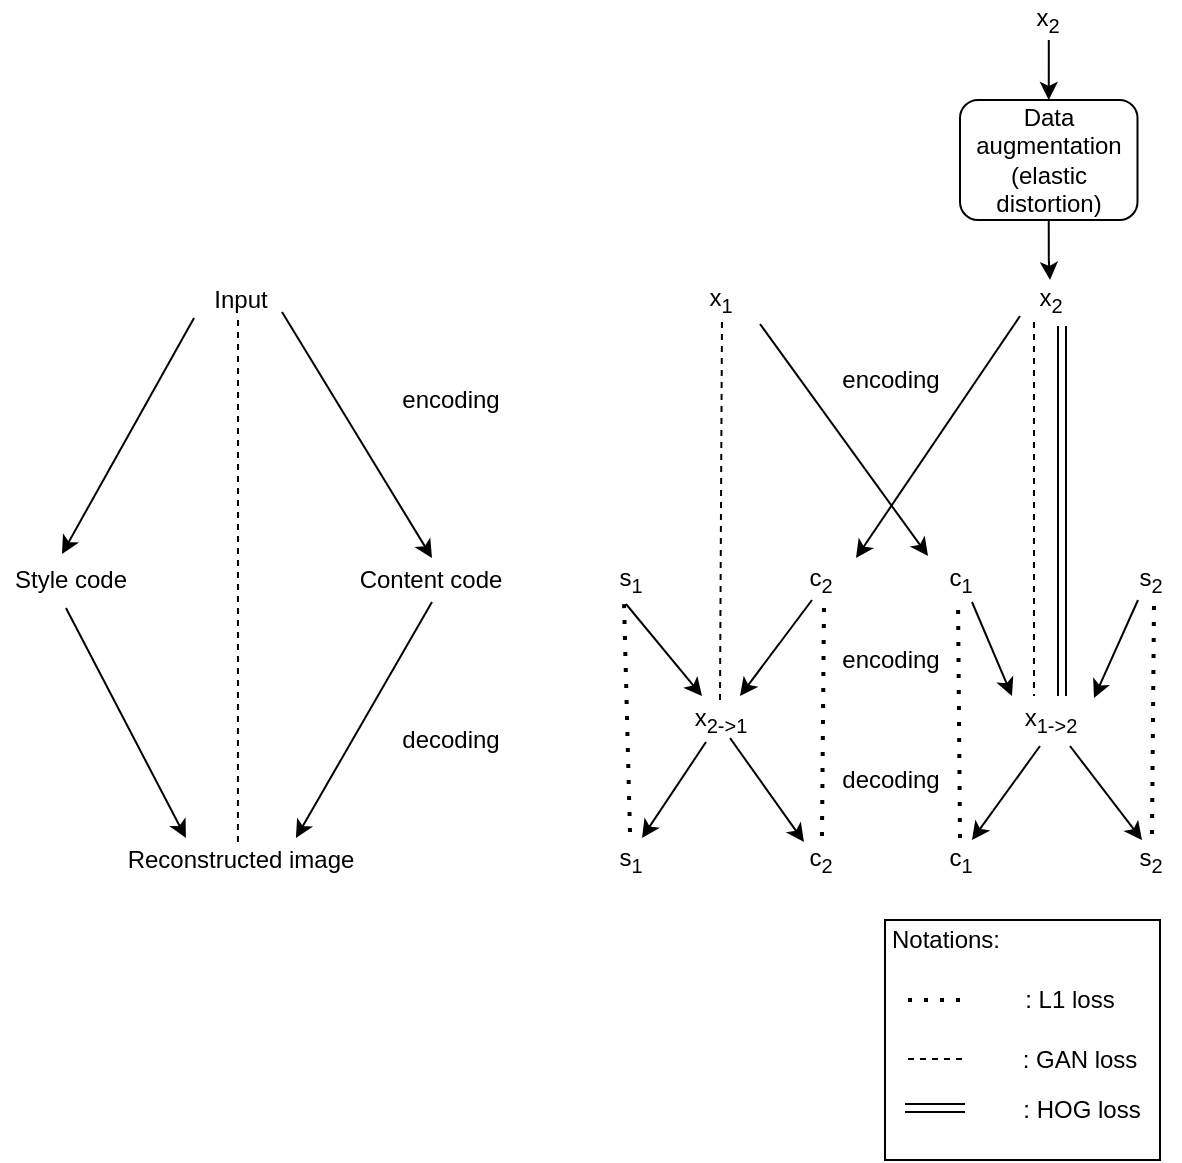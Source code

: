 <mxfile version="14.6.9" type="device"><diagram id="20v_aaBxxH2EKyWwojcy" name="Page-1"><mxGraphModel dx="868" dy="1579" grid="1" gridSize="10" guides="1" tooltips="1" connect="1" arrows="1" fold="1" page="1" pageScale="1" pageWidth="850" pageHeight="1100" math="0" shadow="0"><root><mxCell id="0"/><mxCell id="1" parent="0"/><mxCell id="SUAHi62MsRWjZF7X1JpE-1" value="Input" style="text;html=1;align=center;verticalAlign=middle;resizable=0;points=[];autosize=1;strokeColor=none;" parent="1" vertex="1"><mxGeometry x="140" y="50" width="40" height="20" as="geometry"/></mxCell><mxCell id="SUAHi62MsRWjZF7X1JpE-2" value="Reconstructed image" style="text;html=1;align=center;verticalAlign=middle;resizable=0;points=[];autosize=1;strokeColor=none;" parent="1" vertex="1"><mxGeometry x="95" y="330" width="130" height="20" as="geometry"/></mxCell><mxCell id="SUAHi62MsRWjZF7X1JpE-3" value="" style="endArrow=none;dashed=1;html=1;exitX=0.475;exitY=1;exitDx=0;exitDy=0;exitPerimeter=0;entryX=0.492;entryY=0.05;entryDx=0;entryDy=0;entryPerimeter=0;" parent="1" source="SUAHi62MsRWjZF7X1JpE-1" target="SUAHi62MsRWjZF7X1JpE-2" edge="1"><mxGeometry width="50" height="50" relative="1" as="geometry"><mxPoint x="210" y="270" as="sourcePoint"/><mxPoint x="260" y="220" as="targetPoint"/></mxGeometry></mxCell><mxCell id="SUAHi62MsRWjZF7X1JpE-4" value="Style code" style="text;html=1;align=center;verticalAlign=middle;resizable=0;points=[];autosize=1;strokeColor=none;" parent="1" vertex="1"><mxGeometry x="40" y="190" width="70" height="20" as="geometry"/></mxCell><mxCell id="SUAHi62MsRWjZF7X1JpE-5" value="Content code" style="text;html=1;align=center;verticalAlign=middle;resizable=0;points=[];autosize=1;strokeColor=none;" parent="1" vertex="1"><mxGeometry x="210" y="190" width="90" height="20" as="geometry"/></mxCell><mxCell id="SUAHi62MsRWjZF7X1JpE-6" value="" style="endArrow=classic;html=1;exitX=-0.075;exitY=0.95;exitDx=0;exitDy=0;exitPerimeter=0;entryX=0.443;entryY=-0.15;entryDx=0;entryDy=0;entryPerimeter=0;" parent="1" source="SUAHi62MsRWjZF7X1JpE-1" target="SUAHi62MsRWjZF7X1JpE-4" edge="1"><mxGeometry width="50" height="50" relative="1" as="geometry"><mxPoint x="210" y="270" as="sourcePoint"/><mxPoint x="260" y="220" as="targetPoint"/></mxGeometry></mxCell><mxCell id="SUAHi62MsRWjZF7X1JpE-7" value="" style="endArrow=classic;html=1;exitX=1.025;exitY=0.8;exitDx=0;exitDy=0;exitPerimeter=0;entryX=0.511;entryY=-0.05;entryDx=0;entryDy=0;entryPerimeter=0;" parent="1" source="SUAHi62MsRWjZF7X1JpE-1" target="SUAHi62MsRWjZF7X1JpE-5" edge="1"><mxGeometry width="50" height="50" relative="1" as="geometry"><mxPoint x="210" y="270" as="sourcePoint"/><mxPoint x="260" y="220" as="targetPoint"/></mxGeometry></mxCell><mxCell id="SUAHi62MsRWjZF7X1JpE-8" value="" style="endArrow=classic;html=1;exitX=0.471;exitY=1.2;exitDx=0;exitDy=0;exitPerimeter=0;entryX=0.292;entryY=-0.05;entryDx=0;entryDy=0;entryPerimeter=0;" parent="1" source="SUAHi62MsRWjZF7X1JpE-4" target="SUAHi62MsRWjZF7X1JpE-2" edge="1"><mxGeometry width="50" height="50" relative="1" as="geometry"><mxPoint x="210" y="270" as="sourcePoint"/><mxPoint x="260" y="220" as="targetPoint"/></mxGeometry></mxCell><mxCell id="SUAHi62MsRWjZF7X1JpE-9" value="" style="endArrow=classic;html=1;exitX=0.511;exitY=1.05;exitDx=0;exitDy=0;exitPerimeter=0;entryX=0.715;entryY=-0.05;entryDx=0;entryDy=0;entryPerimeter=0;" parent="1" source="SUAHi62MsRWjZF7X1JpE-5" target="SUAHi62MsRWjZF7X1JpE-2" edge="1"><mxGeometry width="50" height="50" relative="1" as="geometry"><mxPoint x="210" y="270" as="sourcePoint"/><mxPoint x="260" y="220" as="targetPoint"/></mxGeometry></mxCell><mxCell id="SUAHi62MsRWjZF7X1JpE-10" value="x&lt;sub&gt;1&lt;/sub&gt;" style="text;html=1;align=center;verticalAlign=middle;resizable=0;points=[];autosize=1;strokeColor=none;" parent="1" vertex="1"><mxGeometry x="385" y="50" width="30" height="20" as="geometry"/></mxCell><mxCell id="SUAHi62MsRWjZF7X1JpE-11" value="s&lt;sub&gt;1&lt;/sub&gt;" style="text;html=1;align=center;verticalAlign=middle;resizable=0;points=[];autosize=1;strokeColor=none;" parent="1" vertex="1"><mxGeometry x="340" y="190" width="30" height="20" as="geometry"/></mxCell><mxCell id="SUAHi62MsRWjZF7X1JpE-12" value="c&lt;sub&gt;2&lt;/sub&gt;" style="text;html=1;align=center;verticalAlign=middle;resizable=0;points=[];autosize=1;strokeColor=none;" parent="1" vertex="1"><mxGeometry x="435" y="190" width="30" height="20" as="geometry"/></mxCell><mxCell id="SUAHi62MsRWjZF7X1JpE-13" value="x&lt;sub&gt;2-&amp;gt;1&lt;/sub&gt;" style="text;html=1;align=center;verticalAlign=middle;resizable=0;points=[];autosize=1;strokeColor=none;" parent="1" vertex="1"><mxGeometry x="380" y="260" width="40" height="20" as="geometry"/></mxCell><mxCell id="SUAHi62MsRWjZF7X1JpE-14" value="s&lt;sub&gt;1&lt;/sub&gt;" style="text;html=1;align=center;verticalAlign=middle;resizable=0;points=[];autosize=1;strokeColor=none;" parent="1" vertex="1"><mxGeometry x="340" y="330" width="30" height="20" as="geometry"/></mxCell><mxCell id="SUAHi62MsRWjZF7X1JpE-15" value="c&lt;sub&gt;2&lt;/sub&gt;" style="text;html=1;align=center;verticalAlign=middle;resizable=0;points=[];autosize=1;strokeColor=none;" parent="1" vertex="1"><mxGeometry x="435" y="330" width="30" height="20" as="geometry"/></mxCell><mxCell id="SUAHi62MsRWjZF7X1JpE-16" value="x&lt;sub&gt;2&lt;/sub&gt;" style="text;html=1;align=center;verticalAlign=middle;resizable=0;points=[];autosize=1;strokeColor=none;" parent="1" vertex="1"><mxGeometry x="550" y="50" width="30" height="20" as="geometry"/></mxCell><mxCell id="SUAHi62MsRWjZF7X1JpE-17" value="c&lt;sub&gt;1&lt;/sub&gt;" style="text;html=1;align=center;verticalAlign=middle;resizable=0;points=[];autosize=1;strokeColor=none;" parent="1" vertex="1"><mxGeometry x="505" y="190" width="30" height="20" as="geometry"/></mxCell><mxCell id="SUAHi62MsRWjZF7X1JpE-18" value="s&lt;sub&gt;2&lt;/sub&gt;" style="text;html=1;align=center;verticalAlign=middle;resizable=0;points=[];autosize=1;strokeColor=none;" parent="1" vertex="1"><mxGeometry x="600" y="190" width="30" height="20" as="geometry"/></mxCell><mxCell id="SUAHi62MsRWjZF7X1JpE-19" value="x&lt;sub&gt;1-&amp;gt;2&lt;/sub&gt;" style="text;html=1;align=center;verticalAlign=middle;resizable=0;points=[];autosize=1;strokeColor=none;" parent="1" vertex="1"><mxGeometry x="545" y="260" width="40" height="20" as="geometry"/></mxCell><mxCell id="SUAHi62MsRWjZF7X1JpE-20" value="c&lt;sub&gt;1&lt;/sub&gt;" style="text;html=1;align=center;verticalAlign=middle;resizable=0;points=[];autosize=1;strokeColor=none;" parent="1" vertex="1"><mxGeometry x="505" y="330" width="30" height="20" as="geometry"/></mxCell><mxCell id="SUAHi62MsRWjZF7X1JpE-21" value="s&lt;sub&gt;2&lt;/sub&gt;" style="text;html=1;align=center;verticalAlign=middle;resizable=0;points=[];autosize=1;strokeColor=none;" parent="1" vertex="1"><mxGeometry x="600" y="330" width="30" height="20" as="geometry"/></mxCell><mxCell id="SUAHi62MsRWjZF7X1JpE-22" value="" style="endArrow=classic;html=1;exitX=0;exitY=0.9;exitDx=0;exitDy=0;exitPerimeter=0;" parent="1" source="SUAHi62MsRWjZF7X1JpE-16" edge="1"><mxGeometry width="50" height="50" relative="1" as="geometry"><mxPoint x="395" y="270" as="sourcePoint"/><mxPoint x="468" y="189" as="targetPoint"/></mxGeometry></mxCell><mxCell id="SUAHi62MsRWjZF7X1JpE-23" value="" style="endArrow=classic;html=1;exitX=0.367;exitY=1;exitDx=0;exitDy=0;exitPerimeter=0;entryX=0.75;entryY=-0.1;entryDx=0;entryDy=0;entryPerimeter=0;" parent="1" source="SUAHi62MsRWjZF7X1JpE-12" target="SUAHi62MsRWjZF7X1JpE-13" edge="1"><mxGeometry width="50" height="50" relative="1" as="geometry"><mxPoint x="395" y="270" as="sourcePoint"/><mxPoint x="445" y="220" as="targetPoint"/></mxGeometry></mxCell><mxCell id="SUAHi62MsRWjZF7X1JpE-25" value="" style="endArrow=none;dashed=1;html=1;entryX=0.3;entryY=-0.1;entryDx=0;entryDy=0;entryPerimeter=0;" parent="1" target="SUAHi62MsRWjZF7X1JpE-19" edge="1"><mxGeometry width="50" height="50" relative="1" as="geometry"><mxPoint x="557" y="71" as="sourcePoint"/><mxPoint x="565" y="247" as="targetPoint"/></mxGeometry></mxCell><mxCell id="SUAHi62MsRWjZF7X1JpE-26" value="" style="endArrow=classic;html=1;exitX=0.433;exitY=1.1;exitDx=0;exitDy=0;exitPerimeter=0;entryX=0.275;entryY=-0.1;entryDx=0;entryDy=0;entryPerimeter=0;" parent="1" source="SUAHi62MsRWjZF7X1JpE-11" target="SUAHi62MsRWjZF7X1JpE-13" edge="1"><mxGeometry width="50" height="50" relative="1" as="geometry"><mxPoint x="456.01" y="220" as="sourcePoint"/><mxPoint x="420" y="258" as="targetPoint"/></mxGeometry></mxCell><mxCell id="SUAHi62MsRWjZF7X1JpE-27" value="" style="endArrow=none;dashed=1;html=1;dashPattern=1 3;strokeWidth=2;entryX=0.567;entryY=1.05;entryDx=0;entryDy=0;entryPerimeter=0;exitX=0.533;exitY=-0.1;exitDx=0;exitDy=0;exitPerimeter=0;" parent="1" source="SUAHi62MsRWjZF7X1JpE-15" target="SUAHi62MsRWjZF7X1JpE-12" edge="1"><mxGeometry width="50" height="50" relative="1" as="geometry"><mxPoint x="455" y="320" as="sourcePoint"/><mxPoint x="445" y="220" as="targetPoint"/></mxGeometry></mxCell><mxCell id="SUAHi62MsRWjZF7X1JpE-28" value="" style="endArrow=none;dashed=1;html=1;dashPattern=1 3;strokeWidth=2;entryX=0.4;entryY=1.05;entryDx=0;entryDy=0;entryPerimeter=0;exitX=0.5;exitY=-0.2;exitDx=0;exitDy=0;exitPerimeter=0;" parent="1" source="SUAHi62MsRWjZF7X1JpE-14" target="SUAHi62MsRWjZF7X1JpE-11" edge="1"><mxGeometry width="50" height="50" relative="1" as="geometry"><mxPoint x="335" y="417" as="sourcePoint"/><mxPoint x="336.02" y="300" as="targetPoint"/></mxGeometry></mxCell><mxCell id="SUAHi62MsRWjZF7X1JpE-29" value="" style="endArrow=classic;html=1;exitX=1.167;exitY=1.1;exitDx=0;exitDy=0;exitPerimeter=0;entryX=-0.033;entryY=-0.1;entryDx=0;entryDy=0;entryPerimeter=0;" parent="1" source="SUAHi62MsRWjZF7X1JpE-10" target="SUAHi62MsRWjZF7X1JpE-17" edge="1"><mxGeometry width="50" height="50" relative="1" as="geometry"><mxPoint x="430" y="69" as="sourcePoint"/><mxPoint x="505" y="170" as="targetPoint"/></mxGeometry></mxCell><mxCell id="SUAHi62MsRWjZF7X1JpE-31" value="" style="endArrow=classic;html=1;entryX=0.025;entryY=-0.1;entryDx=0;entryDy=0;entryPerimeter=0;exitX=0.7;exitY=1.05;exitDx=0;exitDy=0;exitPerimeter=0;" parent="1" source="SUAHi62MsRWjZF7X1JpE-17" target="SUAHi62MsRWjZF7X1JpE-19" edge="1"><mxGeometry width="50" height="50" relative="1" as="geometry"><mxPoint x="430.01" y="82" as="sourcePoint"/><mxPoint x="515.99" y="198" as="targetPoint"/></mxGeometry></mxCell><mxCell id="SUAHi62MsRWjZF7X1JpE-32" value="" style="endArrow=classic;html=1;exitX=0.3;exitY=1;exitDx=0;exitDy=0;exitPerimeter=0;entryX=1.05;entryY=-0.05;entryDx=0;entryDy=0;entryPerimeter=0;" parent="1" source="SUAHi62MsRWjZF7X1JpE-18" target="SUAHi62MsRWjZF7X1JpE-19" edge="1"><mxGeometry width="50" height="50" relative="1" as="geometry"><mxPoint x="536" y="221" as="sourcePoint"/><mxPoint x="570" y="266" as="targetPoint"/></mxGeometry></mxCell><mxCell id="SUAHi62MsRWjZF7X1JpE-33" value="" style="endArrow=none;dashed=1;html=1;dashPattern=1 3;strokeWidth=2;exitX=0.5;exitY=-0.05;exitDx=0;exitDy=0;exitPerimeter=0;entryX=0.467;entryY=1;entryDx=0;entryDy=0;entryPerimeter=0;" parent="1" source="SUAHi62MsRWjZF7X1JpE-20" target="SUAHi62MsRWjZF7X1JpE-17" edge="1"><mxGeometry width="50" height="50" relative="1" as="geometry"><mxPoint x="370" y="270" as="sourcePoint"/><mxPoint x="420" y="220" as="targetPoint"/></mxGeometry></mxCell><mxCell id="SUAHi62MsRWjZF7X1JpE-34" value="" style="endArrow=none;dashed=1;html=1;dashPattern=1 3;strokeWidth=2;exitX=0.533;exitY=-0.15;exitDx=0;exitDy=0;exitPerimeter=0;entryX=0.567;entryY=1.05;entryDx=0;entryDy=0;entryPerimeter=0;" parent="1" source="SUAHi62MsRWjZF7X1JpE-21" target="SUAHi62MsRWjZF7X1JpE-18" edge="1"><mxGeometry width="50" height="50" relative="1" as="geometry"><mxPoint x="370" y="270" as="sourcePoint"/><mxPoint x="640" y="230" as="targetPoint"/></mxGeometry></mxCell><mxCell id="SUAHi62MsRWjZF7X1JpE-35" value="" style="endArrow=classic;html=1;exitX=0.325;exitY=1.05;exitDx=0;exitDy=0;exitPerimeter=0;entryX=0.7;entryY=-0.05;entryDx=0;entryDy=0;entryPerimeter=0;" parent="1" source="SUAHi62MsRWjZF7X1JpE-13" target="SUAHi62MsRWjZF7X1JpE-14" edge="1"><mxGeometry width="50" height="50" relative="1" as="geometry"><mxPoint x="370" y="270" as="sourcePoint"/><mxPoint x="420" y="220" as="targetPoint"/></mxGeometry></mxCell><mxCell id="SUAHi62MsRWjZF7X1JpE-36" value="" style="endArrow=classic;html=1;exitX=0.625;exitY=0.95;exitDx=0;exitDy=0;exitPerimeter=0;entryX=0.233;entryY=0.05;entryDx=0;entryDy=0;entryPerimeter=0;" parent="1" source="SUAHi62MsRWjZF7X1JpE-13" target="SUAHi62MsRWjZF7X1JpE-15" edge="1"><mxGeometry width="50" height="50" relative="1" as="geometry"><mxPoint x="370" y="270" as="sourcePoint"/><mxPoint x="420" y="220" as="targetPoint"/></mxGeometry></mxCell><mxCell id="SUAHi62MsRWjZF7X1JpE-37" value="" style="endArrow=classic;html=1;entryX=0.7;entryY=0;entryDx=0;entryDy=0;entryPerimeter=0;" parent="1" target="SUAHi62MsRWjZF7X1JpE-20" edge="1"><mxGeometry width="50" height="50" relative="1" as="geometry"><mxPoint x="560" y="283" as="sourcePoint"/><mxPoint x="420" y="220" as="targetPoint"/></mxGeometry></mxCell><mxCell id="SUAHi62MsRWjZF7X1JpE-38" value="" style="endArrow=classic;html=1;exitX=0.75;exitY=1.15;exitDx=0;exitDy=0;exitPerimeter=0;entryX=0.367;entryY=0;entryDx=0;entryDy=0;entryPerimeter=0;" parent="1" source="SUAHi62MsRWjZF7X1JpE-19" target="SUAHi62MsRWjZF7X1JpE-21" edge="1"><mxGeometry width="50" height="50" relative="1" as="geometry"><mxPoint x="370" y="270" as="sourcePoint"/><mxPoint x="420" y="220" as="targetPoint"/></mxGeometry></mxCell><mxCell id="SUAHi62MsRWjZF7X1JpE-39" value="encoding" style="text;html=1;align=center;verticalAlign=middle;resizable=0;points=[];autosize=1;strokeColor=none;" parent="1" vertex="1"><mxGeometry x="230" y="100" width="70" height="20" as="geometry"/></mxCell><mxCell id="SUAHi62MsRWjZF7X1JpE-40" value="decoding" style="text;html=1;align=center;verticalAlign=middle;resizable=0;points=[];autosize=1;strokeColor=none;" parent="1" vertex="1"><mxGeometry x="230" y="270" width="70" height="20" as="geometry"/></mxCell><mxCell id="SUAHi62MsRWjZF7X1JpE-41" value="encoding" style="text;html=1;align=center;verticalAlign=middle;resizable=0;points=[];autosize=1;strokeColor=none;" parent="1" vertex="1"><mxGeometry x="450" y="90" width="70" height="20" as="geometry"/></mxCell><mxCell id="SUAHi62MsRWjZF7X1JpE-42" value="decoding" style="text;html=1;align=center;verticalAlign=middle;resizable=0;points=[];autosize=1;strokeColor=none;" parent="1" vertex="1"><mxGeometry x="450" y="290" width="70" height="20" as="geometry"/></mxCell><mxCell id="SUAHi62MsRWjZF7X1JpE-43" value="encoding" style="text;html=1;align=center;verticalAlign=middle;resizable=0;points=[];autosize=1;strokeColor=none;" parent="1" vertex="1"><mxGeometry x="450" y="230" width="70" height="20" as="geometry"/></mxCell><mxCell id="SUAHi62MsRWjZF7X1JpE-56" value="" style="rounded=0;whiteSpace=wrap;html=1;" parent="1" vertex="1"><mxGeometry x="482.5" y="370" width="137.5" height="120" as="geometry"/></mxCell><mxCell id="SUAHi62MsRWjZF7X1JpE-57" value="Notations:" style="text;html=1;strokeColor=none;fillColor=none;align=center;verticalAlign=middle;whiteSpace=wrap;rounded=0;" parent="1" vertex="1"><mxGeometry x="492.5" y="370" width="40" height="20" as="geometry"/></mxCell><mxCell id="SUAHi62MsRWjZF7X1JpE-58" value="" style="endArrow=none;dashed=1;html=1;dashPattern=1 3;strokeWidth=2;" parent="1" edge="1"><mxGeometry width="50" height="50" relative="1" as="geometry"><mxPoint x="520" y="410" as="sourcePoint"/><mxPoint x="490" y="410" as="targetPoint"/></mxGeometry></mxCell><mxCell id="SUAHi62MsRWjZF7X1JpE-59" value=": L1 loss" style="text;html=1;strokeColor=none;fillColor=none;align=center;verticalAlign=middle;whiteSpace=wrap;rounded=0;" parent="1" vertex="1"><mxGeometry x="540" y="400" width="70" height="20" as="geometry"/></mxCell><mxCell id="SUAHi62MsRWjZF7X1JpE-64" value=": GAN loss" style="text;html=1;strokeColor=none;fillColor=none;align=center;verticalAlign=middle;whiteSpace=wrap;rounded=0;" parent="1" vertex="1"><mxGeometry x="545" y="430" width="70" height="20" as="geometry"/></mxCell><mxCell id="SUAHi62MsRWjZF7X1JpE-65" value="" style="endArrow=none;dashed=1;html=1;" parent="1" edge="1"><mxGeometry width="50" height="50" relative="1" as="geometry"><mxPoint x="494" y="439.5" as="sourcePoint"/><mxPoint x="524" y="439.5" as="targetPoint"/></mxGeometry></mxCell><mxCell id="yi5AEDTeIo9QRRyPddxU-7" style="edgeStyle=orthogonalEdgeStyle;rounded=0;orthogonalLoop=1;jettySize=auto;html=1;exitX=0.5;exitY=1;exitDx=0;exitDy=0;" parent="1" source="yi5AEDTeIo9QRRyPddxU-1" target="SUAHi62MsRWjZF7X1JpE-16" edge="1"><mxGeometry relative="1" as="geometry"/></mxCell><mxCell id="yi5AEDTeIo9QRRyPddxU-1" value="&lt;div&gt;Data augmentation (elastic distortion)&lt;br&gt;&lt;/div&gt;" style="rounded=1;whiteSpace=wrap;html=1;" parent="1" vertex="1"><mxGeometry x="520" y="-40" width="88.75" height="60" as="geometry"/></mxCell><mxCell id="yi5AEDTeIo9QRRyPddxU-4" value="" style="endArrow=none;dashed=1;html=1;entryX=0.533;entryY=1;entryDx=0;entryDy=0;entryPerimeter=0;" parent="1" target="SUAHi62MsRWjZF7X1JpE-10" edge="1"><mxGeometry width="50" height="50" relative="1" as="geometry"><mxPoint x="400" y="260" as="sourcePoint"/><mxPoint x="400" y="200" as="targetPoint"/></mxGeometry></mxCell><mxCell id="yi5AEDTeIo9QRRyPddxU-6" style="edgeStyle=orthogonalEdgeStyle;rounded=0;orthogonalLoop=1;jettySize=auto;html=1;entryX=0.5;entryY=0;entryDx=0;entryDy=0;" parent="1" source="yi5AEDTeIo9QRRyPddxU-5" target="yi5AEDTeIo9QRRyPddxU-1" edge="1"><mxGeometry relative="1" as="geometry"/></mxCell><mxCell id="yi5AEDTeIo9QRRyPddxU-5" value="x&lt;sub&gt;2&lt;/sub&gt;" style="text;html=1;strokeColor=none;fillColor=none;align=center;verticalAlign=middle;whiteSpace=wrap;rounded=0;" parent="1" vertex="1"><mxGeometry x="544.38" y="-90" width="40" height="20" as="geometry"/></mxCell><mxCell id="_rw73gSajy23zoUhPQBl-11" value="" style="shape=link;html=1;exitX=0.7;exitY=1.15;exitDx=0;exitDy=0;exitPerimeter=0;entryX=0.65;entryY=-0.1;entryDx=0;entryDy=0;entryPerimeter=0;" edge="1" parent="1" source="SUAHi62MsRWjZF7X1JpE-16" target="SUAHi62MsRWjZF7X1JpE-19"><mxGeometry width="100" relative="1" as="geometry"><mxPoint x="580" y="150" as="sourcePoint"/><mxPoint x="680" y="150" as="targetPoint"/></mxGeometry></mxCell><mxCell id="_rw73gSajy23zoUhPQBl-12" value="" style="shape=link;html=1;" edge="1" parent="1"><mxGeometry width="100" relative="1" as="geometry"><mxPoint x="492.5" y="464" as="sourcePoint"/><mxPoint x="522.5" y="464" as="targetPoint"/></mxGeometry></mxCell><mxCell id="_rw73gSajy23zoUhPQBl-13" value=": HOG loss" style="text;html=1;strokeColor=none;fillColor=none;align=center;verticalAlign=middle;whiteSpace=wrap;rounded=0;" vertex="1" parent="1"><mxGeometry x="541" y="455" width="80" height="20" as="geometry"/></mxCell></root></mxGraphModel></diagram></mxfile>